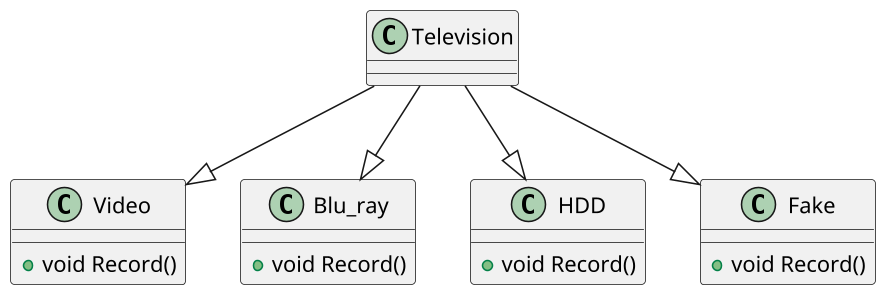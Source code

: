 @startuml
skinparam dpi 150

'テレビクラス
class Television {

}

'ビデオクラス
class Video {
	+void Record()
}

'ブルーレイクラス
class Blu_ray {
	+void Record()
}

'HDDクラス
class HDD {
	+void Record()
}

'Fakeクラス
class Fake {
	+void Record()
}



' クラス間の関係
Television --|> Video
Television --|> Blu_ray
Television --|> HDD
Television --|> Fake
@enduml
